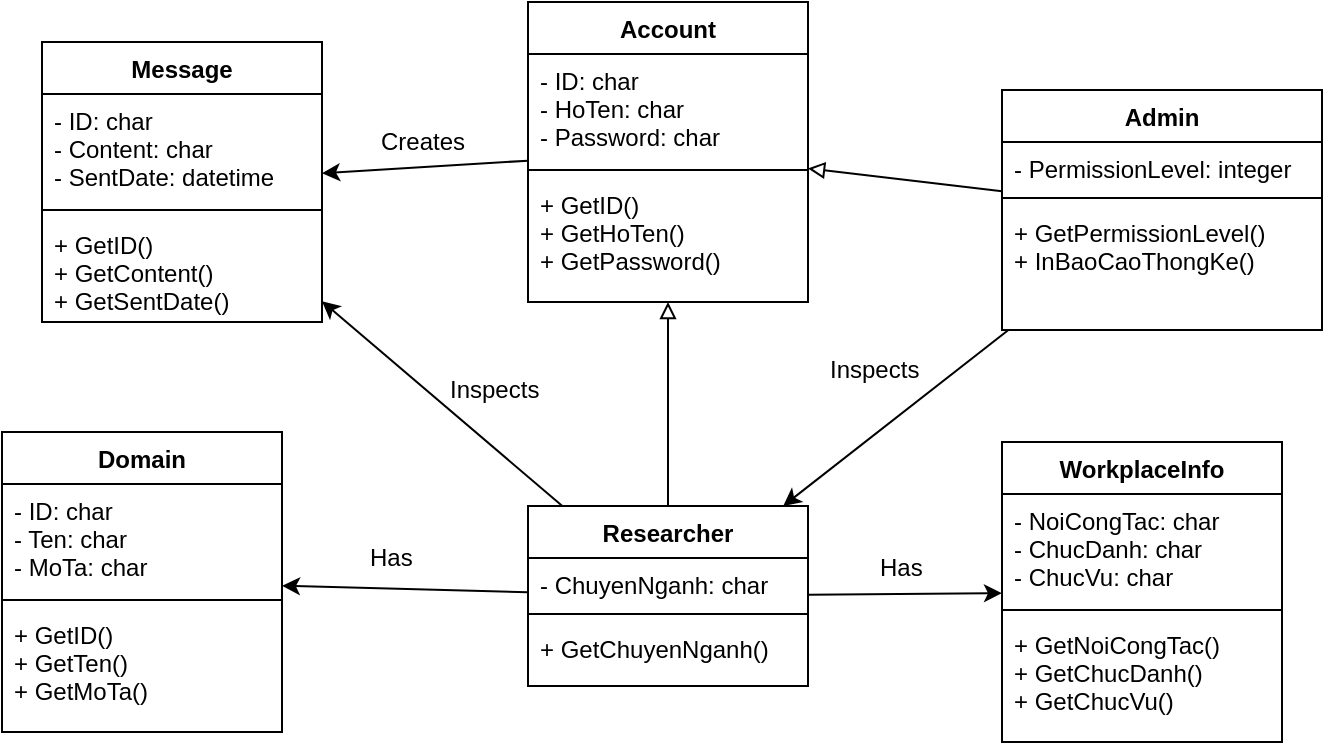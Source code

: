 <mxfile version="11.0.3" type="device"><diagram id="BaZSpsZr7uwxdPX_VDOY" name="Page-1"><mxGraphModel dx="1422" dy="715" grid="1" gridSize="10" guides="1" tooltips="1" connect="1" arrows="1" fold="1" page="1" pageScale="1" pageWidth="827" pageHeight="1169" math="0" shadow="0"><root><mxCell id="0"/><mxCell id="1" parent="0"/><mxCell id="e4L0bFAfempXP8EeiDMn-22" style="rounded=0;orthogonalLoop=1;jettySize=auto;html=1;endArrow=block;endFill=0;" parent="1" source="e4L0bFAfempXP8EeiDMn-9" target="e4L0bFAfempXP8EeiDMn-18" edge="1"><mxGeometry relative="1" as="geometry"/></mxCell><mxCell id="e4L0bFAfempXP8EeiDMn-27" style="edgeStyle=none;rounded=0;orthogonalLoop=1;jettySize=auto;html=1;endArrow=classic;endFill=1;" parent="1" source="e4L0bFAfempXP8EeiDMn-9" target="e4L0bFAfempXP8EeiDMn-23" edge="1"><mxGeometry relative="1" as="geometry"/></mxCell><mxCell id="e4L0bFAfempXP8EeiDMn-33" style="edgeStyle=none;rounded=0;orthogonalLoop=1;jettySize=auto;html=1;endArrow=classic;endFill=1;" parent="1" source="e4L0bFAfempXP8EeiDMn-9" target="e4L0bFAfempXP8EeiDMn-29" edge="1"><mxGeometry relative="1" as="geometry"/></mxCell><mxCell id="e4L0bFAfempXP8EeiDMn-56" style="edgeStyle=none;rounded=0;orthogonalLoop=1;jettySize=auto;html=1;endArrow=classic;endFill=1;" parent="1" source="e4L0bFAfempXP8EeiDMn-18" target="e4L0bFAfempXP8EeiDMn-52" edge="1"><mxGeometry relative="1" as="geometry"/></mxCell><mxCell id="e4L0bFAfempXP8EeiDMn-57" value="Creates" style="text;html=1;resizable=0;points=[];align=center;verticalAlign=middle;labelBackgroundColor=#ffffff;" parent="e4L0bFAfempXP8EeiDMn-56" vertex="1" connectable="0"><mxGeometry x="0.107" y="-8" relative="1" as="geometry"><mxPoint x="4.5" y="-5" as="offset"/></mxGeometry></mxCell><mxCell id="e4L0bFAfempXP8EeiDMn-58" style="edgeStyle=none;rounded=0;orthogonalLoop=1;jettySize=auto;html=1;endArrow=classic;endFill=1;" parent="1" source="e4L0bFAfempXP8EeiDMn-9" target="e4L0bFAfempXP8EeiDMn-52" edge="1"><mxGeometry relative="1" as="geometry"/></mxCell><mxCell id="e4L0bFAfempXP8EeiDMn-9" value="Researcher" style="swimlane;fontStyle=1;align=center;verticalAlign=top;childLayout=stackLayout;horizontal=1;startSize=26;horizontalStack=0;resizeParent=1;resizeParentMax=0;resizeLast=0;collapsible=1;marginBottom=0;" parent="1" vertex="1"><mxGeometry x="353" y="282" width="140" height="90" as="geometry"><mxRectangle x="21" y="20" width="90" height="26" as="alternateBounds"/></mxGeometry></mxCell><mxCell id="e4L0bFAfempXP8EeiDMn-10" value="- ChuyenNganh: char" style="text;strokeColor=none;fillColor=none;align=left;verticalAlign=top;spacingLeft=4;spacingRight=4;overflow=hidden;rotatable=0;points=[[0,0.5],[1,0.5]];portConstraint=eastwest;" parent="e4L0bFAfempXP8EeiDMn-9" vertex="1"><mxGeometry y="26" width="140" height="24" as="geometry"/></mxCell><mxCell id="e4L0bFAfempXP8EeiDMn-11" value="" style="line;strokeWidth=1;fillColor=none;align=left;verticalAlign=middle;spacingTop=-1;spacingLeft=3;spacingRight=3;rotatable=0;labelPosition=right;points=[];portConstraint=eastwest;" parent="e4L0bFAfempXP8EeiDMn-9" vertex="1"><mxGeometry y="50" width="140" height="8" as="geometry"/></mxCell><mxCell id="e4L0bFAfempXP8EeiDMn-12" value="+ GetChuyenNganh()" style="text;strokeColor=none;fillColor=none;align=left;verticalAlign=top;spacingLeft=4;spacingRight=4;overflow=hidden;rotatable=0;points=[[0,0.5],[1,0.5]];portConstraint=eastwest;" parent="e4L0bFAfempXP8EeiDMn-9" vertex="1"><mxGeometry y="58" width="140" height="32" as="geometry"/></mxCell><mxCell id="e4L0bFAfempXP8EeiDMn-18" value="Account" style="swimlane;fontStyle=1;align=center;verticalAlign=top;childLayout=stackLayout;horizontal=1;startSize=26;horizontalStack=0;resizeParent=1;resizeParentMax=0;resizeLast=0;collapsible=1;marginBottom=0;" parent="1" vertex="1"><mxGeometry x="353" y="30" width="140" height="150" as="geometry"><mxRectangle x="21" y="20" width="90" height="26" as="alternateBounds"/></mxGeometry></mxCell><mxCell id="e4L0bFAfempXP8EeiDMn-19" value="- ID: char&#10;- HoTen: char&#10;- Password: char" style="text;strokeColor=none;fillColor=none;align=left;verticalAlign=top;spacingLeft=4;spacingRight=4;overflow=hidden;rotatable=0;points=[[0,0.5],[1,0.5]];portConstraint=eastwest;" parent="e4L0bFAfempXP8EeiDMn-18" vertex="1"><mxGeometry y="26" width="140" height="54" as="geometry"/></mxCell><mxCell id="e4L0bFAfempXP8EeiDMn-20" value="" style="line;strokeWidth=1;fillColor=none;align=left;verticalAlign=middle;spacingTop=-1;spacingLeft=3;spacingRight=3;rotatable=0;labelPosition=right;points=[];portConstraint=eastwest;" parent="e4L0bFAfempXP8EeiDMn-18" vertex="1"><mxGeometry y="80" width="140" height="8" as="geometry"/></mxCell><mxCell id="e4L0bFAfempXP8EeiDMn-21" value="+ GetID()&#10;+ GetHoTen()&#10;+ GetPassword()" style="text;strokeColor=none;fillColor=none;align=left;verticalAlign=top;spacingLeft=4;spacingRight=4;overflow=hidden;rotatable=0;points=[[0,0.5],[1,0.5]];portConstraint=eastwest;" parent="e4L0bFAfempXP8EeiDMn-18" vertex="1"><mxGeometry y="88" width="140" height="62" as="geometry"/></mxCell><mxCell id="e4L0bFAfempXP8EeiDMn-23" value="Domain" style="swimlane;fontStyle=1;align=center;verticalAlign=top;childLayout=stackLayout;horizontal=1;startSize=26;horizontalStack=0;resizeParent=1;resizeParentMax=0;resizeLast=0;collapsible=1;marginBottom=0;" parent="1" vertex="1"><mxGeometry x="90" y="245" width="140" height="150" as="geometry"><mxRectangle x="21" y="20" width="90" height="26" as="alternateBounds"/></mxGeometry></mxCell><mxCell id="e4L0bFAfempXP8EeiDMn-24" value="- ID: char&#10;- Ten: char&#10;- MoTa: char" style="text;strokeColor=none;fillColor=none;align=left;verticalAlign=top;spacingLeft=4;spacingRight=4;overflow=hidden;rotatable=0;points=[[0,0.5],[1,0.5]];portConstraint=eastwest;" parent="e4L0bFAfempXP8EeiDMn-23" vertex="1"><mxGeometry y="26" width="140" height="54" as="geometry"/></mxCell><mxCell id="e4L0bFAfempXP8EeiDMn-25" value="" style="line;strokeWidth=1;fillColor=none;align=left;verticalAlign=middle;spacingTop=-1;spacingLeft=3;spacingRight=3;rotatable=0;labelPosition=right;points=[];portConstraint=eastwest;" parent="e4L0bFAfempXP8EeiDMn-23" vertex="1"><mxGeometry y="80" width="140" height="8" as="geometry"/></mxCell><mxCell id="e4L0bFAfempXP8EeiDMn-26" value="+ GetID()&#10;+ GetTen()&#10;+ GetMoTa()" style="text;strokeColor=none;fillColor=none;align=left;verticalAlign=top;spacingLeft=4;spacingRight=4;overflow=hidden;rotatable=0;points=[[0,0.5],[1,0.5]];portConstraint=eastwest;" parent="e4L0bFAfempXP8EeiDMn-23" vertex="1"><mxGeometry y="88" width="140" height="62" as="geometry"/></mxCell><mxCell id="e4L0bFAfempXP8EeiDMn-28" value="Has" style="text;html=1;resizable=0;points=[];autosize=1;align=left;verticalAlign=top;spacingTop=-4;" parent="1" vertex="1"><mxGeometry x="272" y="298" width="40" height="20" as="geometry"/></mxCell><mxCell id="e4L0bFAfempXP8EeiDMn-29" value="WorkplaceInfo" style="swimlane;fontStyle=1;align=center;verticalAlign=top;childLayout=stackLayout;horizontal=1;startSize=26;horizontalStack=0;resizeParent=1;resizeParentMax=0;resizeLast=0;collapsible=1;marginBottom=0;" parent="1" vertex="1"><mxGeometry x="590" y="250" width="140" height="150" as="geometry"><mxRectangle x="21" y="20" width="90" height="26" as="alternateBounds"/></mxGeometry></mxCell><mxCell id="e4L0bFAfempXP8EeiDMn-30" value="- NoiCongTac: char&#10;- ChucDanh: char&#10;- ChucVu: char" style="text;strokeColor=none;fillColor=none;align=left;verticalAlign=top;spacingLeft=4;spacingRight=4;overflow=hidden;rotatable=0;points=[[0,0.5],[1,0.5]];portConstraint=eastwest;" parent="e4L0bFAfempXP8EeiDMn-29" vertex="1"><mxGeometry y="26" width="140" height="54" as="geometry"/></mxCell><mxCell id="e4L0bFAfempXP8EeiDMn-31" value="" style="line;strokeWidth=1;fillColor=none;align=left;verticalAlign=middle;spacingTop=-1;spacingLeft=3;spacingRight=3;rotatable=0;labelPosition=right;points=[];portConstraint=eastwest;" parent="e4L0bFAfempXP8EeiDMn-29" vertex="1"><mxGeometry y="80" width="140" height="8" as="geometry"/></mxCell><mxCell id="e4L0bFAfempXP8EeiDMn-32" value="+ GetNoiCongTac()&#10;+ GetChucDanh()&#10;+ GetChucVu()" style="text;strokeColor=none;fillColor=none;align=left;verticalAlign=top;spacingLeft=4;spacingRight=4;overflow=hidden;rotatable=0;points=[[0,0.5],[1,0.5]];portConstraint=eastwest;" parent="e4L0bFAfempXP8EeiDMn-29" vertex="1"><mxGeometry y="88" width="140" height="62" as="geometry"/></mxCell><mxCell id="e4L0bFAfempXP8EeiDMn-34" value="Has" style="text;html=1;resizable=0;points=[];autosize=1;align=left;verticalAlign=top;spacingTop=-4;" parent="1" vertex="1"><mxGeometry x="526.5" y="303" width="40" height="20" as="geometry"/></mxCell><mxCell id="e4L0bFAfempXP8EeiDMn-40" style="edgeStyle=none;rounded=0;orthogonalLoop=1;jettySize=auto;html=1;endArrow=block;endFill=0;" parent="1" source="e4L0bFAfempXP8EeiDMn-35" target="e4L0bFAfempXP8EeiDMn-18" edge="1"><mxGeometry relative="1" as="geometry"/></mxCell><mxCell id="e4L0bFAfempXP8EeiDMn-42" style="edgeStyle=none;rounded=0;orthogonalLoop=1;jettySize=auto;html=1;endArrow=classic;endFill=1;" parent="1" source="e4L0bFAfempXP8EeiDMn-35" target="e4L0bFAfempXP8EeiDMn-9" edge="1"><mxGeometry relative="1" as="geometry"/></mxCell><mxCell id="e4L0bFAfempXP8EeiDMn-35" value="Admin" style="swimlane;fontStyle=1;align=center;verticalAlign=top;childLayout=stackLayout;horizontal=1;startSize=26;horizontalStack=0;resizeParent=1;resizeParentMax=0;resizeLast=0;collapsible=1;marginBottom=0;" parent="1" vertex="1"><mxGeometry x="590" y="74" width="160" height="120" as="geometry"><mxRectangle x="21" y="20" width="90" height="26" as="alternateBounds"/></mxGeometry></mxCell><mxCell id="e4L0bFAfempXP8EeiDMn-36" value="- PermissionLevel: integer" style="text;strokeColor=none;fillColor=none;align=left;verticalAlign=top;spacingLeft=4;spacingRight=4;overflow=hidden;rotatable=0;points=[[0,0.5],[1,0.5]];portConstraint=eastwest;" parent="e4L0bFAfempXP8EeiDMn-35" vertex="1"><mxGeometry y="26" width="160" height="24" as="geometry"/></mxCell><mxCell id="e4L0bFAfempXP8EeiDMn-37" value="" style="line;strokeWidth=1;fillColor=none;align=left;verticalAlign=middle;spacingTop=-1;spacingLeft=3;spacingRight=3;rotatable=0;labelPosition=right;points=[];portConstraint=eastwest;" parent="e4L0bFAfempXP8EeiDMn-35" vertex="1"><mxGeometry y="50" width="160" height="8" as="geometry"/></mxCell><mxCell id="e4L0bFAfempXP8EeiDMn-38" value="+ GetPermissionLevel()&#10;+ InBaoCaoThongKe()" style="text;strokeColor=none;fillColor=none;align=left;verticalAlign=top;spacingLeft=4;spacingRight=4;overflow=hidden;rotatable=0;points=[[0,0.5],[1,0.5]];portConstraint=eastwest;" parent="e4L0bFAfempXP8EeiDMn-35" vertex="1"><mxGeometry y="58" width="160" height="62" as="geometry"/></mxCell><mxCell id="e4L0bFAfempXP8EeiDMn-43" value="Inspects" style="text;html=1;resizable=0;points=[];autosize=1;align=left;verticalAlign=top;spacingTop=-4;" parent="1" vertex="1"><mxGeometry x="501.5" y="204" width="60" height="20" as="geometry"/></mxCell><mxCell id="e4L0bFAfempXP8EeiDMn-52" value="Message" style="swimlane;fontStyle=1;align=center;verticalAlign=top;childLayout=stackLayout;horizontal=1;startSize=26;horizontalStack=0;resizeParent=1;resizeParentMax=0;resizeLast=0;collapsible=1;marginBottom=0;" parent="1" vertex="1"><mxGeometry x="110" y="50" width="140" height="140" as="geometry"><mxRectangle x="21" y="20" width="90" height="26" as="alternateBounds"/></mxGeometry></mxCell><mxCell id="e4L0bFAfempXP8EeiDMn-53" value="- ID: char&#10;- Content: char&#10;- SentDate: datetime" style="text;strokeColor=none;fillColor=none;align=left;verticalAlign=top;spacingLeft=4;spacingRight=4;overflow=hidden;rotatable=0;points=[[0,0.5],[1,0.5]];portConstraint=eastwest;" parent="e4L0bFAfempXP8EeiDMn-52" vertex="1"><mxGeometry y="26" width="140" height="54" as="geometry"/></mxCell><mxCell id="e4L0bFAfempXP8EeiDMn-54" value="" style="line;strokeWidth=1;fillColor=none;align=left;verticalAlign=middle;spacingTop=-1;spacingLeft=3;spacingRight=3;rotatable=0;labelPosition=right;points=[];portConstraint=eastwest;" parent="e4L0bFAfempXP8EeiDMn-52" vertex="1"><mxGeometry y="80" width="140" height="8" as="geometry"/></mxCell><mxCell id="e4L0bFAfempXP8EeiDMn-55" value="+ GetID()&#10;+ GetContent()&#10;+ GetSentDate()" style="text;strokeColor=none;fillColor=none;align=left;verticalAlign=top;spacingLeft=4;spacingRight=4;overflow=hidden;rotatable=0;points=[[0,0.5],[1,0.5]];portConstraint=eastwest;" parent="e4L0bFAfempXP8EeiDMn-52" vertex="1"><mxGeometry y="88" width="140" height="52" as="geometry"/></mxCell><mxCell id="e4L0bFAfempXP8EeiDMn-59" value="Inspects" style="text;html=1;resizable=0;points=[];autosize=1;align=left;verticalAlign=top;spacingTop=-4;" parent="1" vertex="1"><mxGeometry x="312" y="214" width="60" height="20" as="geometry"/></mxCell></root></mxGraphModel></diagram></mxfile>